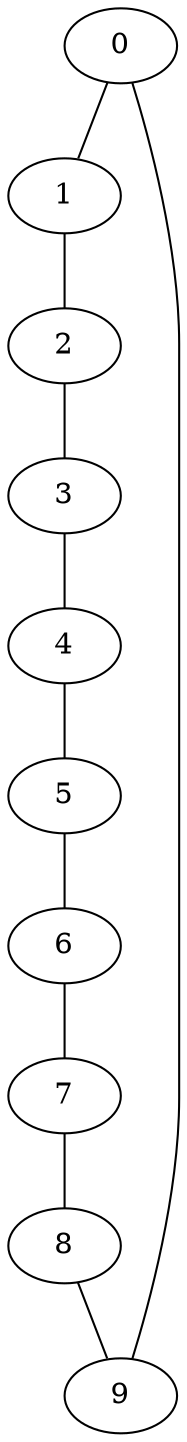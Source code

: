 graph "Net Graph for Franklin's Algorithm" {
edge ["class"="link-class"]
"0" -- "1" ["weight"="1.0"]
"1" -- "2" ["weight"="1.1"]
"2" -- "3" ["weight"="1.2"]
"3" -- "4" ["weight"="1.3"]
"4" -- "5" ["weight"="1.4"]
"5" -- "6" ["weight"="1.5"]
"6" -- "7" ["weight"="1.6"]
"7" -- "8" ["weight"="1.7"]
"8" -- "9" ["weight"="1.8"]
"9" -- "0" ["weight"="1.9"] // Completing the ring
}